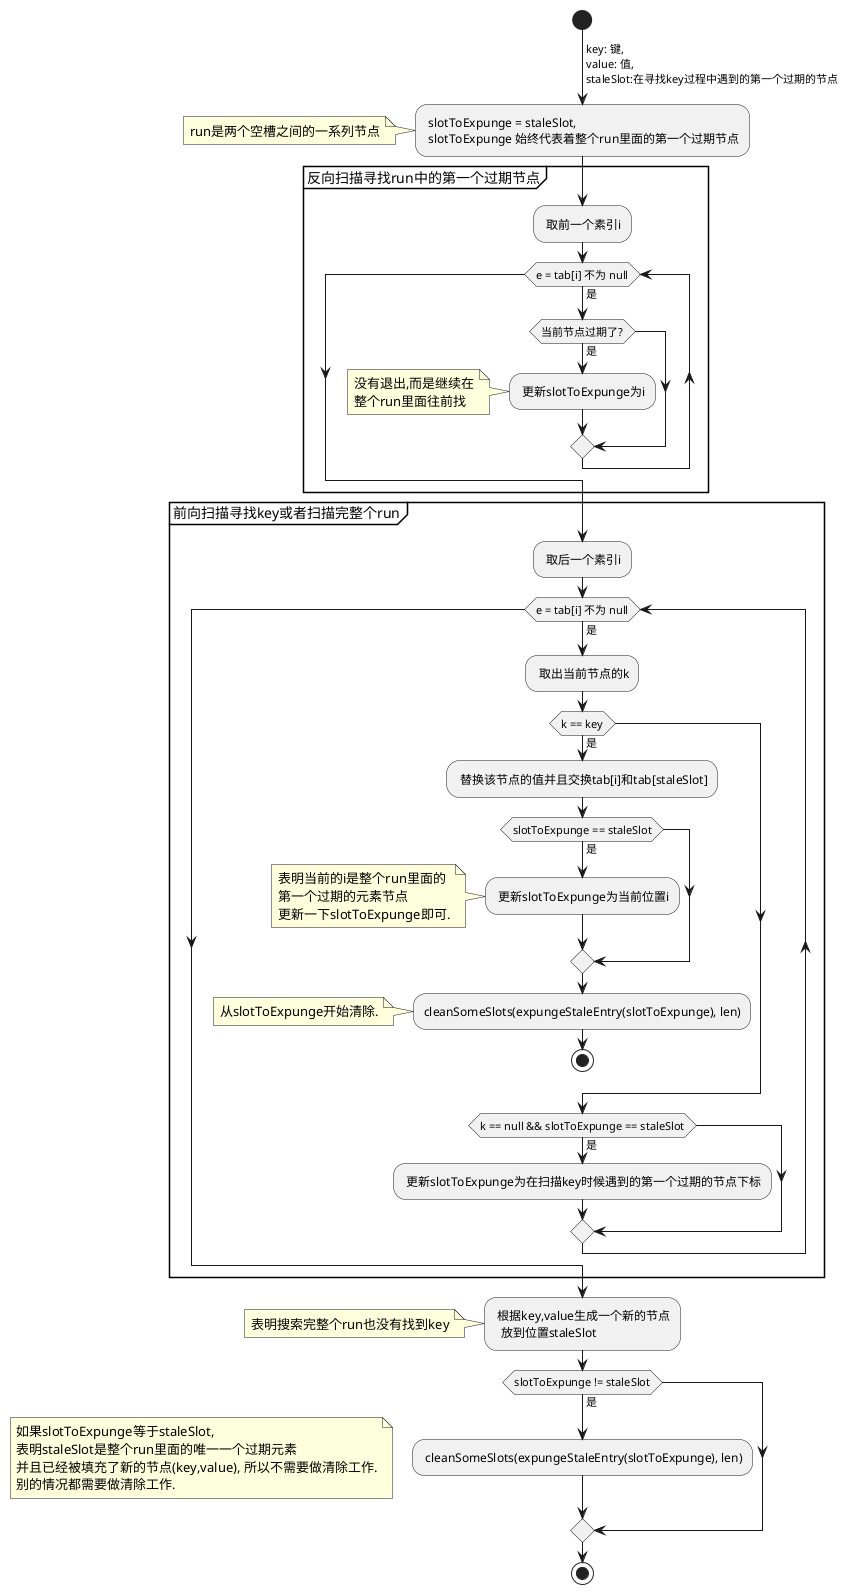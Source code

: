 @startuml
start
-> key: 键,
value: 值,
staleSlot:在寻找key过程中遇到的第一个过期的节点;
: slotToExpunge = staleSlot,
 slotToExpunge 始终代表着整个run里面的第一个过期节点;
note left
run是两个空槽之间的一系列节点
endnote
partition 反向扫描寻找run中的第一个过期节点 {
    : 取前一个素引i;
    while (e = tab[i] 不为 null) is (是)
        if (当前节点过期了?) then (是)
            : 更新slotToExpunge为i;
            note left
                没有退出,而是继续在
                整个run里面往前找
            endnote
        endif
    endwhile
}

partition 前向扫描寻找key或者扫描完整个run {
    : 取后一个素引i;
    while (e = tab[i] 不为 null) is (是)
        : 取出当前节点的k;
        if (k == key) then (是)
            : 替换该节点的值并且交换tab[i]和tab[staleSlot];
                if (slotToExpunge == staleSlot) then (是)
                    : 更新slotToExpunge为当前位置i;
                    note left
                        表明当前的i是整个run里面的
                        第一个过期的元素节点
                        更新一下slotToExpunge即可.
                    endnote
                endif
            :cleanSomeSlots(expungeStaleEntry(slotToExpunge), len);
            note left
                从slotToExpunge开始清除.
            endnote
            stop
        endif
        if (k == null && slotToExpunge == staleSlot) then (是)
            : 更新slotToExpunge为在扫描key时候遇到的第一个过期的节点下标;
        endif
    endwhile
}
: 根据key,value生成一个新的节点
  放到位置staleSlot;
  note left
    表明搜索完整个run也没有找到key
  endnote
if (slotToExpunge != staleSlot) then (是)
    : cleanSomeSlots(expungeStaleEntry(slotToExpunge), len);
    floating note left
        如果slotToExpunge等于staleSlot,
        表明staleSlot是整个run里面的唯一一个过期元素
        并且已经被填充了新的节点(key,value), 所以不需要做清除工作.
        别的情况都需要做清除工作.
    endnote

endif
stop

@enduml